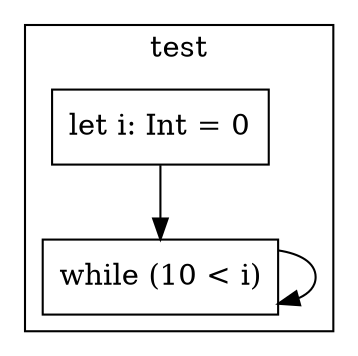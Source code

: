 digraph "unbound-loop-8" {
    node [shape=box];
    subgraph "cluster_test" {
        label="test";
        "test_141" [label="let i: Int = 0"];
        "test_142" [label="while (10 < i)"];
        "test_141" -> "test_142";
        "test_142" -> "test_142";
    }
}
